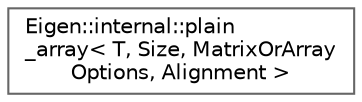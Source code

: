 digraph "类继承关系图"
{
 // LATEX_PDF_SIZE
  bgcolor="transparent";
  edge [fontname=Helvetica,fontsize=10,labelfontname=Helvetica,labelfontsize=10];
  node [fontname=Helvetica,fontsize=10,shape=box,height=0.2,width=0.4];
  rankdir="LR";
  Node0 [id="Node000000",label="Eigen::internal::plain\l_array\< T, Size, MatrixOrArray\lOptions, Alignment \>",height=0.2,width=0.4,color="grey40", fillcolor="white", style="filled",URL="$struct_eigen_1_1internal_1_1plain__array.html",tooltip=" "];
}
